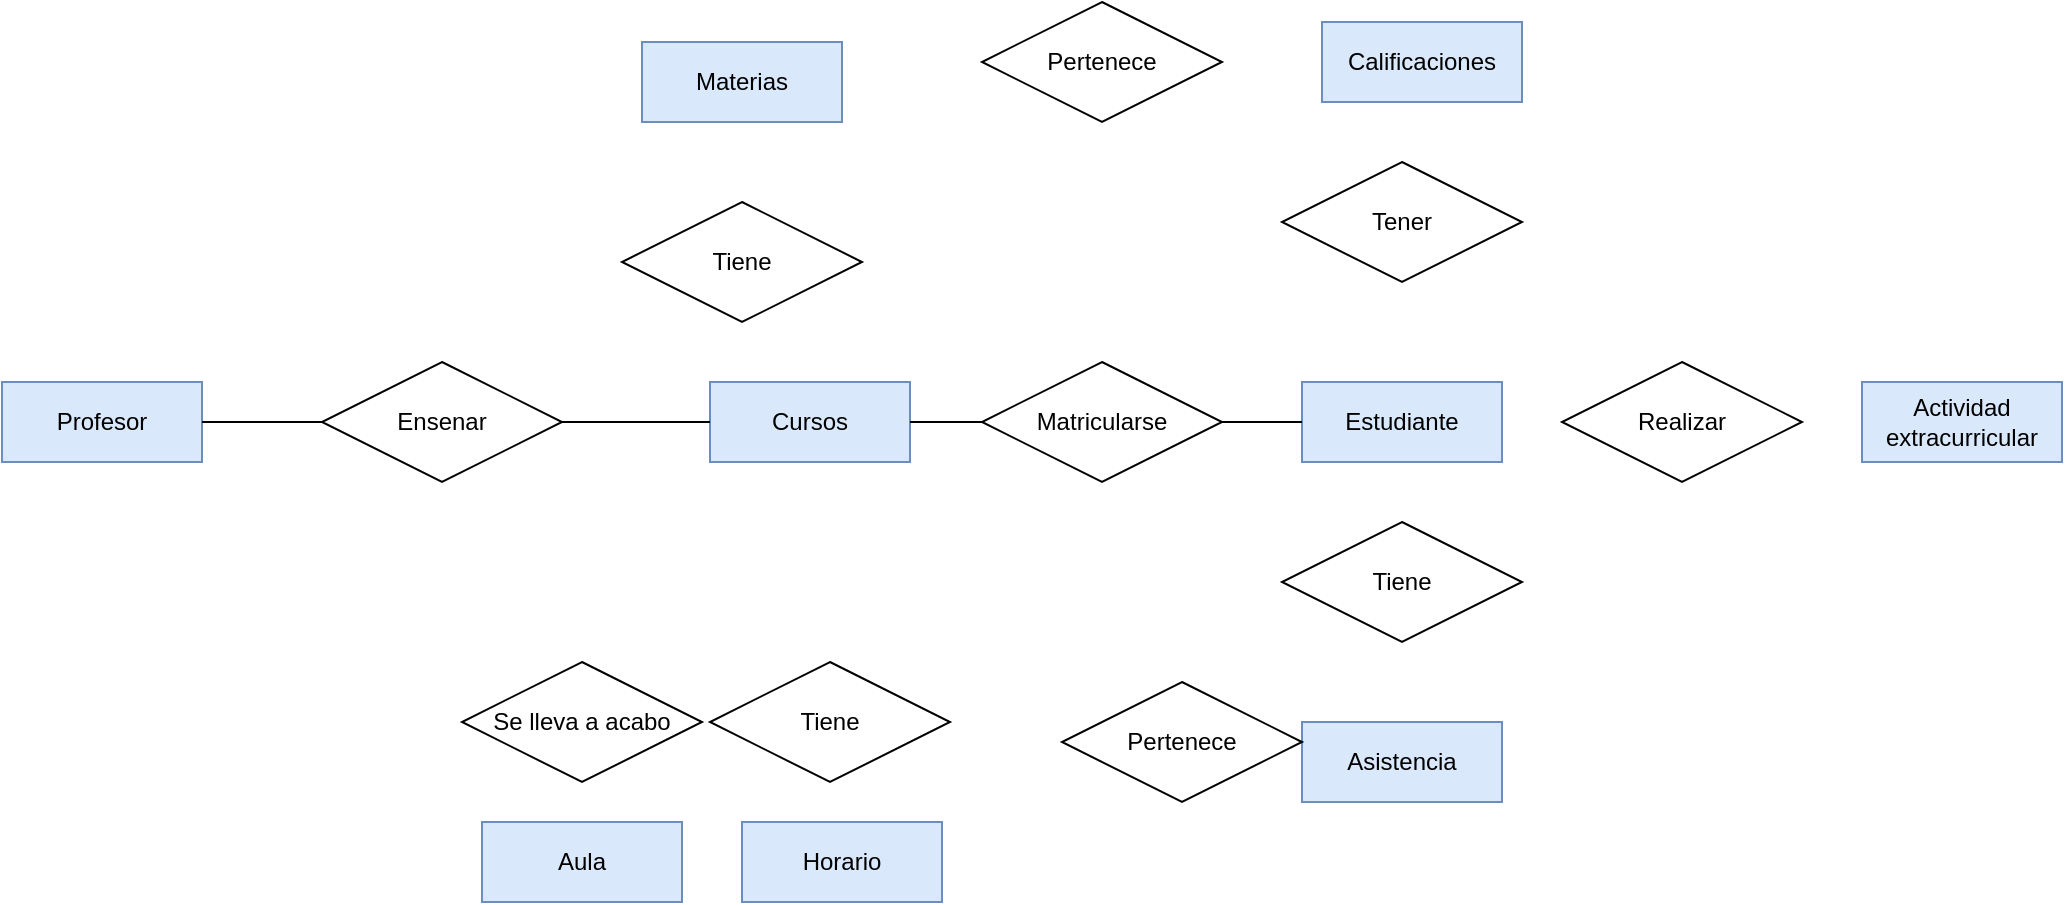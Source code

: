 <mxfile version="22.0.2" type="github">
  <diagram name="Página-1" id="ruGpxDszXY28L82vDE_6">
    <mxGraphModel dx="1393" dy="758" grid="1" gridSize="10" guides="1" tooltips="1" connect="1" arrows="1" fold="1" page="1" pageScale="1" pageWidth="827" pageHeight="1169" math="0" shadow="0">
      <root>
        <mxCell id="0" />
        <mxCell id="1" parent="0" />
        <mxCell id="uOCOjJm3G3VWNsgZbyZp-1" value="Asistencia" style="whiteSpace=wrap;html=1;align=center;fillColor=#dae8fc;strokeColor=#6c8ebf;" parent="1" vertex="1">
          <mxGeometry x="660" y="450" width="100" height="40" as="geometry" />
        </mxCell>
        <mxCell id="uOCOjJm3G3VWNsgZbyZp-2" value="Actividad extracurricular" style="whiteSpace=wrap;html=1;align=center;fillColor=#dae8fc;strokeColor=#6c8ebf;" parent="1" vertex="1">
          <mxGeometry x="940" y="280" width="100" height="40" as="geometry" />
        </mxCell>
        <mxCell id="uOCOjJm3G3VWNsgZbyZp-3" value="Calificaciones" style="whiteSpace=wrap;html=1;align=center;fillColor=#dae8fc;strokeColor=#6c8ebf;" parent="1" vertex="1">
          <mxGeometry x="670" y="100" width="100" height="40" as="geometry" />
        </mxCell>
        <mxCell id="uOCOjJm3G3VWNsgZbyZp-4" value="Materias" style="whiteSpace=wrap;html=1;align=center;fillColor=#dae8fc;strokeColor=#6c8ebf;" parent="1" vertex="1">
          <mxGeometry x="330" y="110" width="100" height="40" as="geometry" />
        </mxCell>
        <mxCell id="uOCOjJm3G3VWNsgZbyZp-5" value="Cursos" style="whiteSpace=wrap;html=1;align=center;fillColor=#dae8fc;strokeColor=#6c8ebf;" parent="1" vertex="1">
          <mxGeometry x="364" y="280" width="100" height="40" as="geometry" />
        </mxCell>
        <mxCell id="uOCOjJm3G3VWNsgZbyZp-6" value="Estudiante" style="whiteSpace=wrap;html=1;align=center;fillColor=#dae8fc;strokeColor=#6c8ebf;" parent="1" vertex="1">
          <mxGeometry x="660" y="280" width="100" height="40" as="geometry" />
        </mxCell>
        <mxCell id="uOCOjJm3G3VWNsgZbyZp-7" value="Profesor" style="whiteSpace=wrap;html=1;align=center;fillColor=#dae8fc;strokeColor=#6c8ebf;" parent="1" vertex="1">
          <mxGeometry x="10" y="280" width="100" height="40" as="geometry" />
        </mxCell>
        <mxCell id="DRoAYdib-w9aYCAPTFuM-1" value="Matricularse" style="shape=rhombus;perimeter=rhombusPerimeter;whiteSpace=wrap;html=1;align=center;" vertex="1" parent="1">
          <mxGeometry x="500" y="270" width="120" height="60" as="geometry" />
        </mxCell>
        <mxCell id="DRoAYdib-w9aYCAPTFuM-2" value="Ensenar" style="shape=rhombus;perimeter=rhombusPerimeter;whiteSpace=wrap;html=1;align=center;" vertex="1" parent="1">
          <mxGeometry x="170" y="270" width="120" height="60" as="geometry" />
        </mxCell>
        <mxCell id="DRoAYdib-w9aYCAPTFuM-3" value="Tiene" style="shape=rhombus;perimeter=rhombusPerimeter;whiteSpace=wrap;html=1;align=center;" vertex="1" parent="1">
          <mxGeometry x="320" y="190" width="120" height="60" as="geometry" />
        </mxCell>
        <mxCell id="DRoAYdib-w9aYCAPTFuM-4" value="Aula" style="whiteSpace=wrap;html=1;align=center;fillColor=#dae8fc;strokeColor=#6c8ebf;" vertex="1" parent="1">
          <mxGeometry x="250" y="500" width="100" height="40" as="geometry" />
        </mxCell>
        <mxCell id="DRoAYdib-w9aYCAPTFuM-5" value="Se lleva a acabo" style="shape=rhombus;perimeter=rhombusPerimeter;whiteSpace=wrap;html=1;align=center;" vertex="1" parent="1">
          <mxGeometry x="240" y="420" width="120" height="60" as="geometry" />
        </mxCell>
        <mxCell id="DRoAYdib-w9aYCAPTFuM-6" value="Tiene" style="shape=rhombus;perimeter=rhombusPerimeter;whiteSpace=wrap;html=1;align=center;" vertex="1" parent="1">
          <mxGeometry x="364" y="420" width="120" height="60" as="geometry" />
        </mxCell>
        <mxCell id="DRoAYdib-w9aYCAPTFuM-7" value="Horario" style="whiteSpace=wrap;html=1;align=center;fillColor=#dae8fc;strokeColor=#6c8ebf;" vertex="1" parent="1">
          <mxGeometry x="380" y="500" width="100" height="40" as="geometry" />
        </mxCell>
        <mxCell id="DRoAYdib-w9aYCAPTFuM-8" value="Tener" style="shape=rhombus;perimeter=rhombusPerimeter;whiteSpace=wrap;html=1;align=center;" vertex="1" parent="1">
          <mxGeometry x="650" y="170" width="120" height="60" as="geometry" />
        </mxCell>
        <mxCell id="DRoAYdib-w9aYCAPTFuM-9" value="Tiene" style="shape=rhombus;perimeter=rhombusPerimeter;whiteSpace=wrap;html=1;align=center;" vertex="1" parent="1">
          <mxGeometry x="650" y="350" width="120" height="60" as="geometry" />
        </mxCell>
        <mxCell id="DRoAYdib-w9aYCAPTFuM-10" value="" style="endArrow=none;html=1;rounded=0;entryX=1;entryY=0.5;entryDx=0;entryDy=0;exitX=0;exitY=0.5;exitDx=0;exitDy=0;" edge="1" parent="1" source="DRoAYdib-w9aYCAPTFuM-2" target="uOCOjJm3G3VWNsgZbyZp-7">
          <mxGeometry width="50" height="50" relative="1" as="geometry">
            <mxPoint x="390" y="320" as="sourcePoint" />
            <mxPoint x="440" y="270" as="targetPoint" />
          </mxGeometry>
        </mxCell>
        <mxCell id="DRoAYdib-w9aYCAPTFuM-11" value="" style="endArrow=none;html=1;rounded=0;entryX=1;entryY=0.5;entryDx=0;entryDy=0;exitX=0;exitY=0.5;exitDx=0;exitDy=0;" edge="1" parent="1" source="uOCOjJm3G3VWNsgZbyZp-5" target="DRoAYdib-w9aYCAPTFuM-2">
          <mxGeometry width="50" height="50" relative="1" as="geometry">
            <mxPoint x="390" y="320" as="sourcePoint" />
            <mxPoint x="440" y="270" as="targetPoint" />
          </mxGeometry>
        </mxCell>
        <mxCell id="DRoAYdib-w9aYCAPTFuM-12" value="" style="endArrow=none;html=1;rounded=0;entryX=0;entryY=0.5;entryDx=0;entryDy=0;exitX=1;exitY=0.5;exitDx=0;exitDy=0;" edge="1" parent="1" source="uOCOjJm3G3VWNsgZbyZp-5" target="DRoAYdib-w9aYCAPTFuM-1">
          <mxGeometry width="50" height="50" relative="1" as="geometry">
            <mxPoint x="390" y="320" as="sourcePoint" />
            <mxPoint x="440" y="270" as="targetPoint" />
          </mxGeometry>
        </mxCell>
        <mxCell id="DRoAYdib-w9aYCAPTFuM-13" value="" style="endArrow=none;html=1;rounded=0;entryX=0;entryY=0.5;entryDx=0;entryDy=0;exitX=1;exitY=0.5;exitDx=0;exitDy=0;" edge="1" parent="1" source="DRoAYdib-w9aYCAPTFuM-1" target="uOCOjJm3G3VWNsgZbyZp-6">
          <mxGeometry width="50" height="50" relative="1" as="geometry">
            <mxPoint x="390" y="320" as="sourcePoint" />
            <mxPoint x="440" y="270" as="targetPoint" />
          </mxGeometry>
        </mxCell>
        <mxCell id="DRoAYdib-w9aYCAPTFuM-14" value="Pertenece" style="shape=rhombus;perimeter=rhombusPerimeter;whiteSpace=wrap;html=1;align=center;" vertex="1" parent="1">
          <mxGeometry x="500" y="90" width="120" height="60" as="geometry" />
        </mxCell>
        <mxCell id="DRoAYdib-w9aYCAPTFuM-15" value="Pertenece" style="shape=rhombus;perimeter=rhombusPerimeter;whiteSpace=wrap;html=1;align=center;" vertex="1" parent="1">
          <mxGeometry x="540" y="430" width="120" height="60" as="geometry" />
        </mxCell>
        <mxCell id="DRoAYdib-w9aYCAPTFuM-16" value="Realizar" style="shape=rhombus;perimeter=rhombusPerimeter;whiteSpace=wrap;html=1;align=center;" vertex="1" parent="1">
          <mxGeometry x="790" y="270" width="120" height="60" as="geometry" />
        </mxCell>
      </root>
    </mxGraphModel>
  </diagram>
</mxfile>
